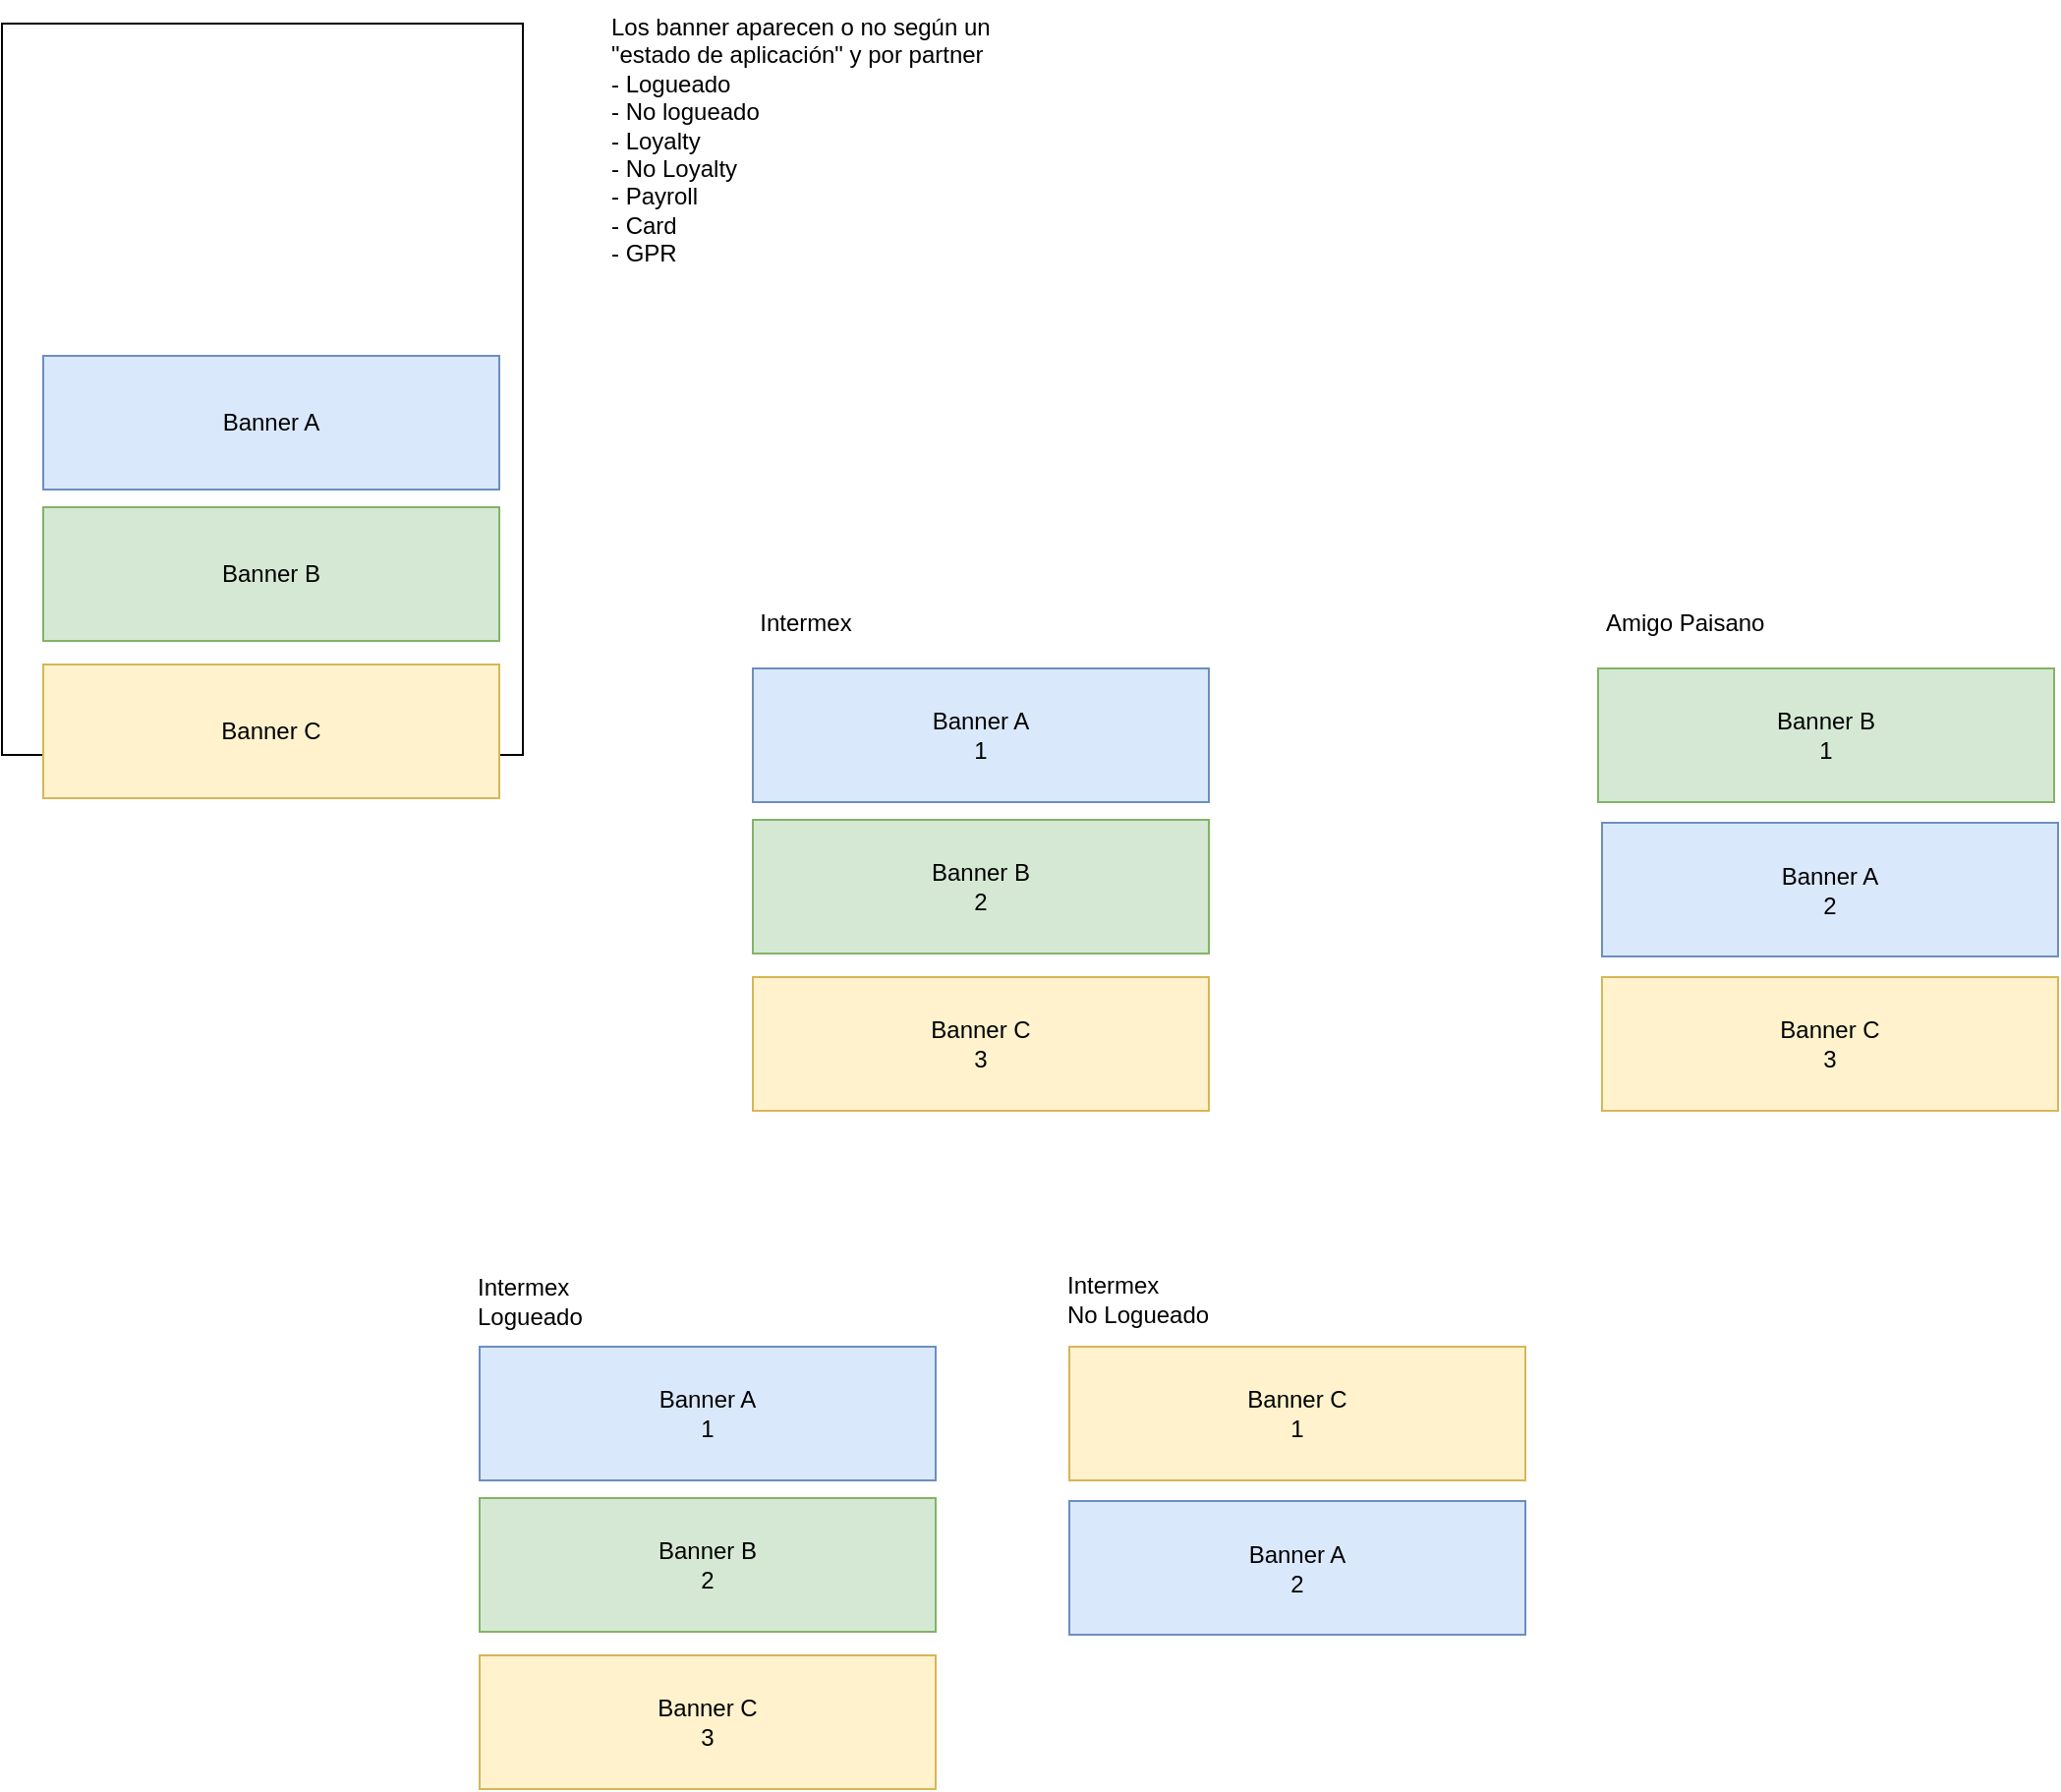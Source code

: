 <mxfile version="21.3.5" type="github">
  <diagram name="Página-1" id="XS2vaBzKAg3KhPCExk7_">
    <mxGraphModel dx="1834" dy="756" grid="0" gridSize="10" guides="1" tooltips="1" connect="1" arrows="1" fold="1" page="0" pageScale="1" pageWidth="827" pageHeight="1169" math="0" shadow="0">
      <root>
        <mxCell id="0" />
        <mxCell id="1" parent="0" />
        <mxCell id="3Nm3l7OfoRQUAwbeV8ax-4" value="" style="rounded=0;whiteSpace=wrap;html=1;" vertex="1" parent="1">
          <mxGeometry x="-302" y="73" width="265" height="372" as="geometry" />
        </mxCell>
        <mxCell id="3Nm3l7OfoRQUAwbeV8ax-7" value="Los banner aparecen o no según un &quot;estado de aplicación&quot; y por partner&lt;br&gt;- Logueado&lt;br&gt;- No logueado&lt;br&gt;- Loyalty&lt;br&gt;- No Loyalty&lt;br&gt;- Payroll&lt;br&gt;- Card&lt;br&gt;- GPR" style="text;html=1;strokeColor=none;fillColor=none;align=left;verticalAlign=top;whiteSpace=wrap;rounded=0;" vertex="1" parent="1">
          <mxGeometry x="6" y="61" width="196" height="239" as="geometry" />
        </mxCell>
        <mxCell id="3Nm3l7OfoRQUAwbeV8ax-8" value="" style="group" vertex="1" connectable="0" parent="1">
          <mxGeometry x="-281" y="242" width="232" height="225" as="geometry" />
        </mxCell>
        <mxCell id="3Nm3l7OfoRQUAwbeV8ax-2" value="Banner A" style="rounded=0;whiteSpace=wrap;html=1;fillColor=#dae8fc;strokeColor=#6c8ebf;" vertex="1" parent="3Nm3l7OfoRQUAwbeV8ax-8">
          <mxGeometry width="232" height="68" as="geometry" />
        </mxCell>
        <mxCell id="3Nm3l7OfoRQUAwbeV8ax-5" value="Banner B" style="rounded=0;whiteSpace=wrap;html=1;fillColor=#d5e8d4;strokeColor=#82b366;" vertex="1" parent="3Nm3l7OfoRQUAwbeV8ax-8">
          <mxGeometry y="77" width="232" height="68" as="geometry" />
        </mxCell>
        <mxCell id="3Nm3l7OfoRQUAwbeV8ax-6" value="Banner C" style="rounded=0;whiteSpace=wrap;html=1;fillColor=#fff2cc;strokeColor=#d6b656;" vertex="1" parent="3Nm3l7OfoRQUAwbeV8ax-8">
          <mxGeometry y="157" width="232" height="68" as="geometry" />
        </mxCell>
        <mxCell id="3Nm3l7OfoRQUAwbeV8ax-9" value="" style="group" vertex="1" connectable="0" parent="1">
          <mxGeometry x="80" y="401" width="232" height="225" as="geometry" />
        </mxCell>
        <mxCell id="3Nm3l7OfoRQUAwbeV8ax-10" value="Banner A&lt;br&gt;1" style="rounded=0;whiteSpace=wrap;html=1;fillColor=#dae8fc;strokeColor=#6c8ebf;" vertex="1" parent="3Nm3l7OfoRQUAwbeV8ax-9">
          <mxGeometry width="232" height="68" as="geometry" />
        </mxCell>
        <mxCell id="3Nm3l7OfoRQUAwbeV8ax-11" value="Banner B&lt;br&gt;2" style="rounded=0;whiteSpace=wrap;html=1;fillColor=#d5e8d4;strokeColor=#82b366;" vertex="1" parent="3Nm3l7OfoRQUAwbeV8ax-9">
          <mxGeometry y="77" width="232" height="68" as="geometry" />
        </mxCell>
        <mxCell id="3Nm3l7OfoRQUAwbeV8ax-12" value="Banner C&lt;br&gt;3" style="rounded=0;whiteSpace=wrap;html=1;fillColor=#fff2cc;strokeColor=#d6b656;" vertex="1" parent="3Nm3l7OfoRQUAwbeV8ax-9">
          <mxGeometry y="157" width="232" height="68" as="geometry" />
        </mxCell>
        <mxCell id="3Nm3l7OfoRQUAwbeV8ax-13" value="Intermex" style="text;html=1;strokeColor=none;fillColor=none;align=center;verticalAlign=middle;whiteSpace=wrap;rounded=0;" vertex="1" parent="1">
          <mxGeometry x="77" y="363" width="60" height="30" as="geometry" />
        </mxCell>
        <mxCell id="3Nm3l7OfoRQUAwbeV8ax-18" value="Amigo Paisano" style="text;html=1;strokeColor=none;fillColor=none;align=left;verticalAlign=middle;whiteSpace=wrap;rounded=0;" vertex="1" parent="1">
          <mxGeometry x="512" y="363" width="177" height="30" as="geometry" />
        </mxCell>
        <mxCell id="3Nm3l7OfoRQUAwbeV8ax-15" value="Banner A&lt;br&gt;2" style="rounded=0;whiteSpace=wrap;html=1;fillColor=#dae8fc;strokeColor=#6c8ebf;" vertex="1" parent="1">
          <mxGeometry x="512" y="479.5" width="232" height="68" as="geometry" />
        </mxCell>
        <mxCell id="3Nm3l7OfoRQUAwbeV8ax-16" value="Banner B&lt;br&gt;1" style="rounded=0;whiteSpace=wrap;html=1;fillColor=#d5e8d4;strokeColor=#82b366;" vertex="1" parent="1">
          <mxGeometry x="510" y="401" width="232" height="68" as="geometry" />
        </mxCell>
        <mxCell id="3Nm3l7OfoRQUAwbeV8ax-17" value="Banner C&lt;br&gt;3" style="rounded=0;whiteSpace=wrap;html=1;fillColor=#fff2cc;strokeColor=#d6b656;" vertex="1" parent="1">
          <mxGeometry x="512" y="558" width="232" height="68" as="geometry" />
        </mxCell>
        <mxCell id="3Nm3l7OfoRQUAwbeV8ax-19" value="" style="group" vertex="1" connectable="0" parent="1">
          <mxGeometry x="-59" y="746" width="232" height="225" as="geometry" />
        </mxCell>
        <mxCell id="3Nm3l7OfoRQUAwbeV8ax-20" value="Banner A&lt;br&gt;1" style="rounded=0;whiteSpace=wrap;html=1;fillColor=#dae8fc;strokeColor=#6c8ebf;" vertex="1" parent="3Nm3l7OfoRQUAwbeV8ax-19">
          <mxGeometry width="232" height="68" as="geometry" />
        </mxCell>
        <mxCell id="3Nm3l7OfoRQUAwbeV8ax-21" value="Banner B&lt;br&gt;2" style="rounded=0;whiteSpace=wrap;html=1;fillColor=#d5e8d4;strokeColor=#82b366;" vertex="1" parent="3Nm3l7OfoRQUAwbeV8ax-19">
          <mxGeometry y="77" width="232" height="68" as="geometry" />
        </mxCell>
        <mxCell id="3Nm3l7OfoRQUAwbeV8ax-22" value="Banner C&lt;br&gt;3" style="rounded=0;whiteSpace=wrap;html=1;fillColor=#fff2cc;strokeColor=#d6b656;" vertex="1" parent="3Nm3l7OfoRQUAwbeV8ax-19">
          <mxGeometry y="157" width="232" height="68" as="geometry" />
        </mxCell>
        <mxCell id="3Nm3l7OfoRQUAwbeV8ax-23" value="Intermex&lt;br&gt;Logueado" style="text;html=1;strokeColor=none;fillColor=none;align=left;verticalAlign=middle;whiteSpace=wrap;rounded=0;" vertex="1" parent="1">
          <mxGeometry x="-62" y="708" width="60" height="30" as="geometry" />
        </mxCell>
        <mxCell id="3Nm3l7OfoRQUAwbeV8ax-28" value="Intermex&lt;br&gt;No Logueado" style="text;html=1;strokeColor=none;fillColor=none;align=left;verticalAlign=middle;whiteSpace=wrap;rounded=0;" vertex="1" parent="1">
          <mxGeometry x="238" y="707" width="158" height="30" as="geometry" />
        </mxCell>
        <mxCell id="3Nm3l7OfoRQUAwbeV8ax-25" value="Banner A&lt;br&gt;2" style="rounded=0;whiteSpace=wrap;html=1;fillColor=#dae8fc;strokeColor=#6c8ebf;" vertex="1" parent="1">
          <mxGeometry x="241" y="824.5" width="232" height="68" as="geometry" />
        </mxCell>
        <mxCell id="3Nm3l7OfoRQUAwbeV8ax-27" value="Banner C&lt;br&gt;1" style="rounded=0;whiteSpace=wrap;html=1;fillColor=#fff2cc;strokeColor=#d6b656;" vertex="1" parent="1">
          <mxGeometry x="241" y="746" width="232" height="68" as="geometry" />
        </mxCell>
      </root>
    </mxGraphModel>
  </diagram>
</mxfile>
